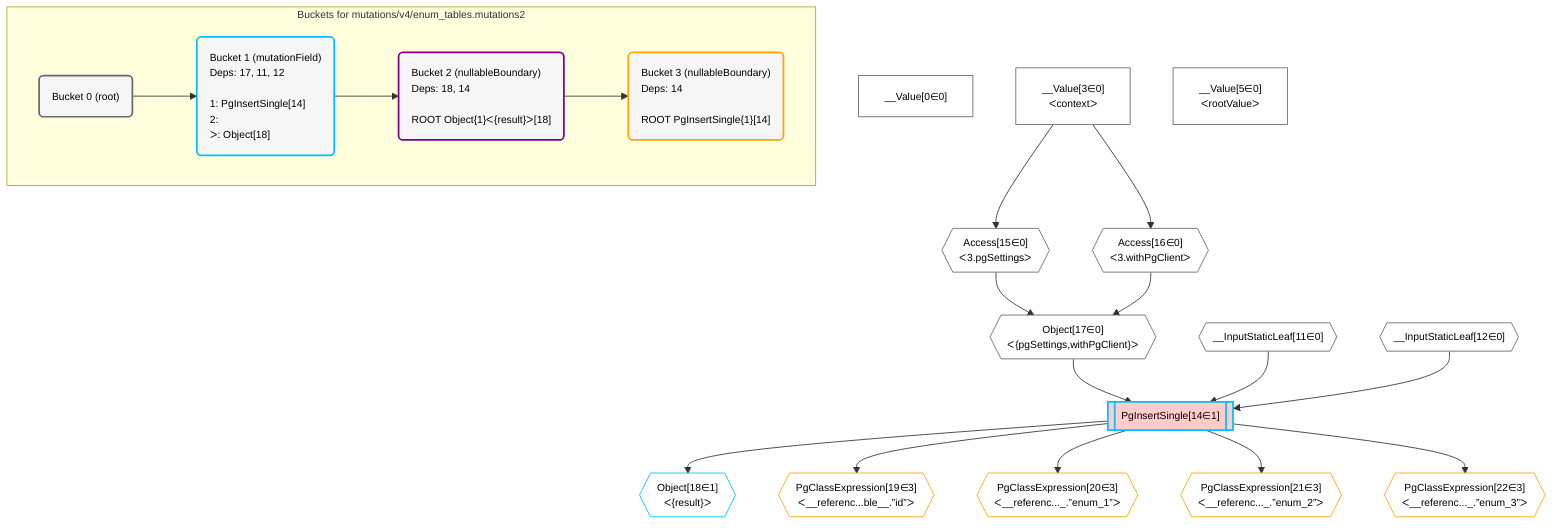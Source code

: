 %%{init: {'themeVariables': { 'fontSize': '12px'}}}%%
graph TD
    classDef path fill:#eee,stroke:#000,color:#000
    classDef plan fill:#fff,stroke-width:1px,color:#000
    classDef itemplan fill:#fff,stroke-width:2px,color:#000
    classDef unbatchedplan fill:#dff,stroke-width:1px,color:#000
    classDef sideeffectplan fill:#fcc,stroke-width:2px,color:#000
    classDef bucket fill:#f6f6f6,color:#000,stroke-width:2px,text-align:left


    %% define steps
    __Value0["__Value[0∈0]"]:::plan
    __Value3["__Value[3∈0]<br />ᐸcontextᐳ"]:::plan
    __Value5["__Value[5∈0]<br />ᐸrootValueᐳ"]:::plan
    __InputStaticLeaf11{{"__InputStaticLeaf[11∈0]"}}:::plan
    __InputStaticLeaf12{{"__InputStaticLeaf[12∈0]"}}:::plan
    Access15{{"Access[15∈0]<br />ᐸ3.pgSettingsᐳ"}}:::plan
    Access16{{"Access[16∈0]<br />ᐸ3.withPgClientᐳ"}}:::plan
    Object17{{"Object[17∈0]<br />ᐸ{pgSettings,withPgClient}ᐳ"}}:::plan
    PgInsertSingle14[["PgInsertSingle[14∈1]"]]:::sideeffectplan
    Object18{{"Object[18∈1]<br />ᐸ{result}ᐳ"}}:::plan
    PgClassExpression19{{"PgClassExpression[19∈3]<br />ᐸ__referenc...ble__.”id”ᐳ"}}:::plan
    PgClassExpression20{{"PgClassExpression[20∈3]<br />ᐸ__referenc..._.”enum_1”ᐳ"}}:::plan
    PgClassExpression21{{"PgClassExpression[21∈3]<br />ᐸ__referenc..._.”enum_2”ᐳ"}}:::plan
    PgClassExpression22{{"PgClassExpression[22∈3]<br />ᐸ__referenc..._.”enum_3”ᐳ"}}:::plan

    %% plan dependencies
    __Value3 --> Access15
    __Value3 --> Access16
    Access15 & Access16 --> Object17
    Object17 & __InputStaticLeaf11 & __InputStaticLeaf12 --> PgInsertSingle14
    PgInsertSingle14 --> Object18
    PgInsertSingle14 --> PgClassExpression19
    PgInsertSingle14 --> PgClassExpression20
    PgInsertSingle14 --> PgClassExpression21
    PgInsertSingle14 --> PgClassExpression22

    subgraph "Buckets for mutations/v4/enum_tables.mutations2"
    Bucket0("Bucket 0 (root)"):::bucket
    classDef bucket0 stroke:#696969
    class Bucket0,__Value0,__Value3,__Value5,__InputStaticLeaf11,__InputStaticLeaf12,Access15,Access16,Object17 bucket0
    Bucket1("Bucket 1 (mutationField)<br />Deps: 17, 11, 12<br /><br />1: PgInsertSingle[14]<br />2: <br />ᐳ: Object[18]"):::bucket
    classDef bucket1 stroke:#00bfff
    class Bucket1,PgInsertSingle14,Object18 bucket1
    Bucket2("Bucket 2 (nullableBoundary)<br />Deps: 18, 14<br /><br />ROOT Object{1}ᐸ{result}ᐳ[18]"):::bucket
    classDef bucket2 stroke:#7f007f
    class Bucket2 bucket2
    Bucket3("Bucket 3 (nullableBoundary)<br />Deps: 14<br /><br />ROOT PgInsertSingle{1}[14]"):::bucket
    classDef bucket3 stroke:#ffa500
    class Bucket3,PgClassExpression19,PgClassExpression20,PgClassExpression21,PgClassExpression22 bucket3
    Bucket0 --> Bucket1
    Bucket1 --> Bucket2
    Bucket2 --> Bucket3
    end